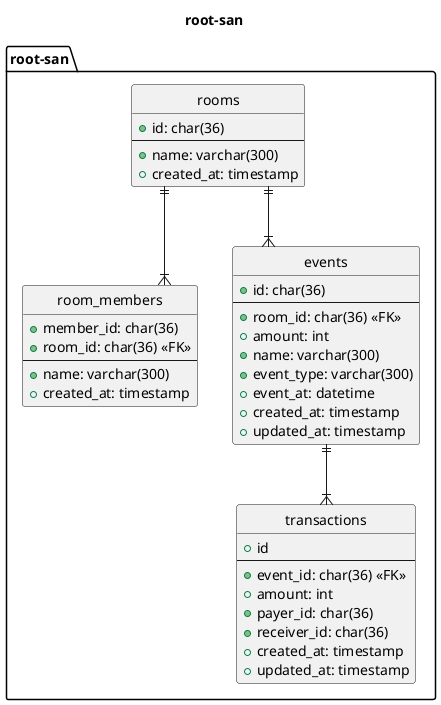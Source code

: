 @startuml

' hide the spot
hide circle

' avoid problems with angled crows feet
skinparam linetype ortho

title root-san

package "root-san" as root_san {
    entity "rooms" as rooms {
        + id: char(36)
        --
        + name: varchar(300)
        + created_at: timestamp
    }

    entity "room_members" as room_members {
        + member_id: char(36)
        + room_id: char(36) <<FK>>
        --
        + name: varchar(300)
        + created_at: timestamp
    }

    entity "events" as events {
        + id: char(36)
        --
        + room_id: char(36) <<FK>>
        + amount: int
        + name: varchar(300)
        + event_type: varchar(300)
        + event_at: datetime
        + created_at: timestamp
        + updated_at: timestamp
    }

    entity "transactions" as transactions {
        + id
        --
        + event_id: char(36) <<FK>>
        + amount: int
        + payer_id: char(36)
        + receiver_id: char(36)
        + created_at: timestamp
        + updated_at: timestamp
    }
}

rooms ||--|{ room_members
rooms ||--|{ events
events ||--|{ transactions

@enduml
